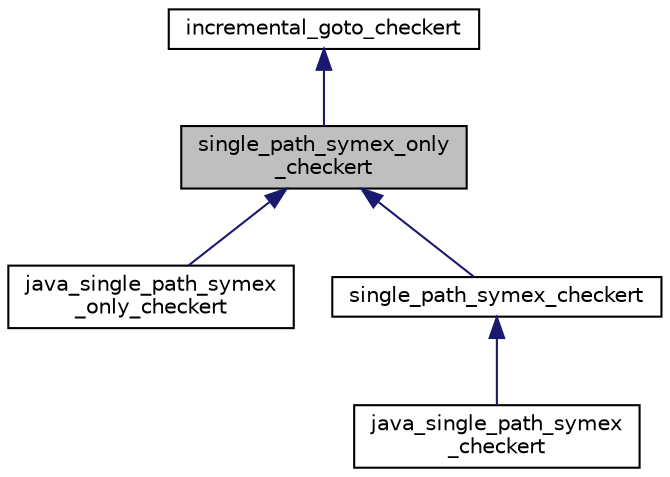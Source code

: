 digraph "single_path_symex_only_checkert"
{
 // LATEX_PDF_SIZE
  bgcolor="transparent";
  edge [fontname="Helvetica",fontsize="10",labelfontname="Helvetica",labelfontsize="10"];
  node [fontname="Helvetica",fontsize="10",shape=record];
  Node1 [label="single_path_symex_only\l_checkert",height=0.2,width=0.4,color="black", fillcolor="grey75", style="filled", fontcolor="black",tooltip="Uses goto-symex to generate a symex_target_equationt for each path."];
  Node2 -> Node1 [dir="back",color="midnightblue",fontsize="10",style="solid",fontname="Helvetica"];
  Node2 [label="incremental_goto_checkert",height=0.2,width=0.4,color="black",URL="$classincremental__goto__checkert.html",tooltip="An implementation of incremental_goto_checkert provides functionality for checking a set of propertie..."];
  Node1 -> Node3 [dir="back",color="midnightblue",fontsize="10",style="solid",fontname="Helvetica"];
  Node3 [label="java_single_path_symex\l_only_checkert",height=0.2,width=0.4,color="black",URL="$classjava__single__path__symex__only__checkert.html",tooltip=" "];
  Node1 -> Node4 [dir="back",color="midnightblue",fontsize="10",style="solid",fontname="Helvetica"];
  Node4 [label="single_path_symex_checkert",height=0.2,width=0.4,color="black",URL="$classsingle__path__symex__checkert.html",tooltip="Uses goto-symex to symbolically execute each path in the goto model and calls a solver to find proper..."];
  Node4 -> Node5 [dir="back",color="midnightblue",fontsize="10",style="solid",fontname="Helvetica"];
  Node5 [label="java_single_path_symex\l_checkert",height=0.2,width=0.4,color="black",URL="$classjava__single__path__symex__checkert.html",tooltip=" "];
}
